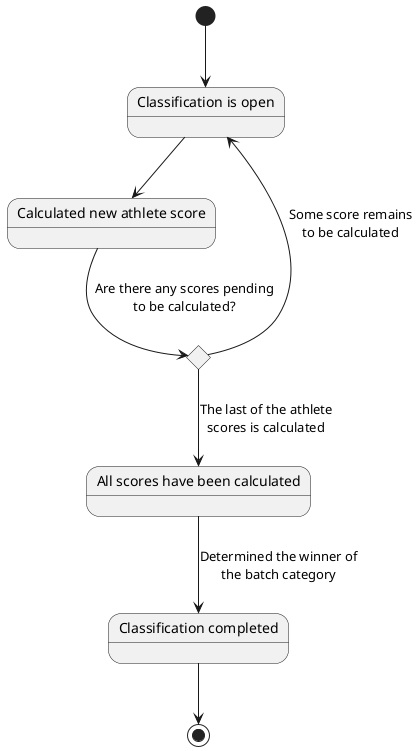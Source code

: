 @startuml
state "Classification is open" as OpenClassification
state "Calculated new athlete score" as CalculatedAthleteScore
state "Are there any scores pending to be calculated?" as AnyScoresPendingCHC <<choice>>
state "All scores have been calculated" as AllScoresCalculated

state "Classification completed" as CompletedClassification

[*] --> OpenClassification
OpenClassification --> CalculatedAthleteScore
CalculatedAthleteScore --> AnyScoresPendingCHC : Are there any scores pending\nto be calculated?
AnyScoresPendingCHC --> OpenClassification : Some score remains\nto be calculated
AnyScoresPendingCHC --> AllScoresCalculated : The last of the athlete\nscores is calculated

AllScoresCalculated --> CompletedClassification : Determined the winner of\nthe batch category
CompletedClassification --> [*]
@enduml
